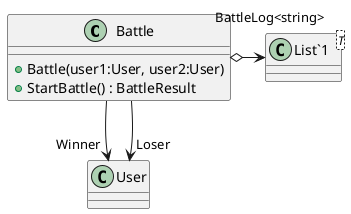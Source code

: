 @startuml
class Battle {
    + Battle(user1:User, user2:User)
    + StartBattle() : BattleResult
}
class "List`1"<T> {
}
Battle o-> "BattleLog<string>" "List`1"
Battle --> "Winner" User
Battle --> "Loser" User
@enduml
